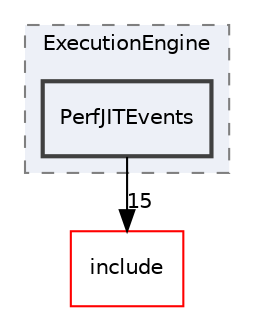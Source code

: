 digraph "lib/ExecutionEngine/PerfJITEvents"
{
 // LATEX_PDF_SIZE
  bgcolor="transparent";
  edge [fontname="Helvetica",fontsize="10",labelfontname="Helvetica",labelfontsize="10"];
  node [fontname="Helvetica",fontsize="10",shape="box"];
  compound=true
  subgraph clusterdir_9ff4c6dc1720636682ab045c894e9bc5 {
    graph [ bgcolor="#edf0f7", pencolor="grey50", style="filled,dashed,", label="ExecutionEngine", fontname="Helvetica", fontsize="10", URL="dir_9ff4c6dc1720636682ab045c894e9bc5.html"]
  dir_b8c315def5dadaa4e5a90d89aa927992 [label="PerfJITEvents", style="filled,bold,", fillcolor="#edf0f7", color="grey25", URL="dir_b8c315def5dadaa4e5a90d89aa927992.html"];
  }
  dir_d44c64559bbebec7f509842c48db8b23 [label="include", style="", fillcolor="#edf0f7", color="red", URL="dir_d44c64559bbebec7f509842c48db8b23.html"];
  dir_b8c315def5dadaa4e5a90d89aa927992->dir_d44c64559bbebec7f509842c48db8b23 [headlabel="15", labeldistance=1.5 headhref="dir_000165_000082.html"];
}
